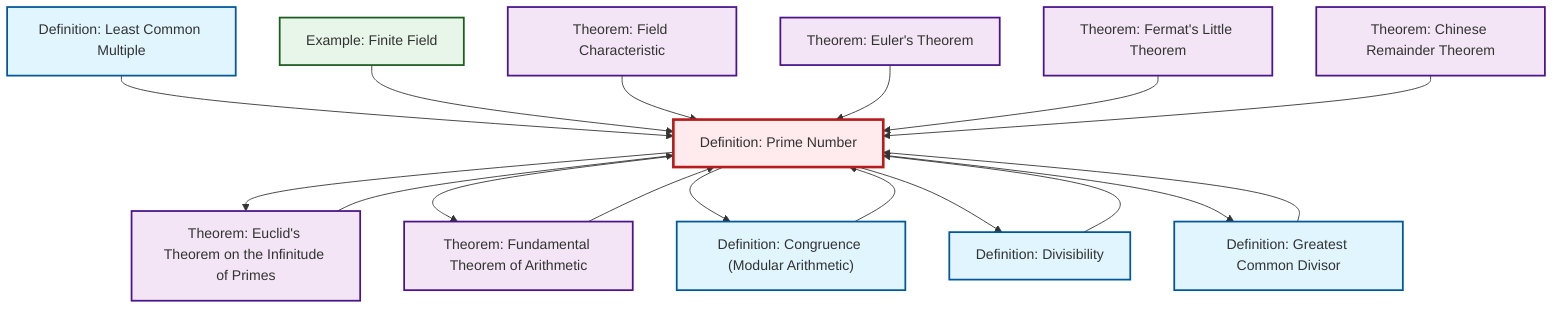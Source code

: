 graph TD
    classDef definition fill:#e1f5fe,stroke:#01579b,stroke-width:2px
    classDef theorem fill:#f3e5f5,stroke:#4a148c,stroke-width:2px
    classDef axiom fill:#fff3e0,stroke:#e65100,stroke-width:2px
    classDef example fill:#e8f5e9,stroke:#1b5e20,stroke-width:2px
    classDef current fill:#ffebee,stroke:#b71c1c,stroke-width:3px
    ex-finite-field["Example: Finite Field"]:::example
    thm-euclid-infinitude-primes["Theorem: Euclid's Theorem on the Infinitude of Primes"]:::theorem
    def-lcm["Definition: Least Common Multiple"]:::definition
    def-gcd["Definition: Greatest Common Divisor"]:::definition
    def-divisibility["Definition: Divisibility"]:::definition
    def-congruence["Definition: Congruence (Modular Arithmetic)"]:::definition
    thm-field-characteristic["Theorem: Field Characteristic"]:::theorem
    thm-chinese-remainder["Theorem: Chinese Remainder Theorem"]:::theorem
    def-prime["Definition: Prime Number"]:::definition
    thm-fermat-little["Theorem: Fermat's Little Theorem"]:::theorem
    thm-euler["Theorem: Euler's Theorem"]:::theorem
    thm-fundamental-arithmetic["Theorem: Fundamental Theorem of Arithmetic"]:::theorem
    def-lcm --> def-prime
    def-divisibility --> def-prime
    def-prime --> thm-euclid-infinitude-primes
    def-prime --> thm-fundamental-arithmetic
    ex-finite-field --> def-prime
    def-congruence --> def-prime
    def-prime --> def-congruence
    def-prime --> def-divisibility
    thm-field-characteristic --> def-prime
    thm-euler --> def-prime
    def-gcd --> def-prime
    thm-fermat-little --> def-prime
    thm-euclid-infinitude-primes --> def-prime
    thm-fundamental-arithmetic --> def-prime
    thm-chinese-remainder --> def-prime
    def-prime --> def-gcd
    class def-prime current